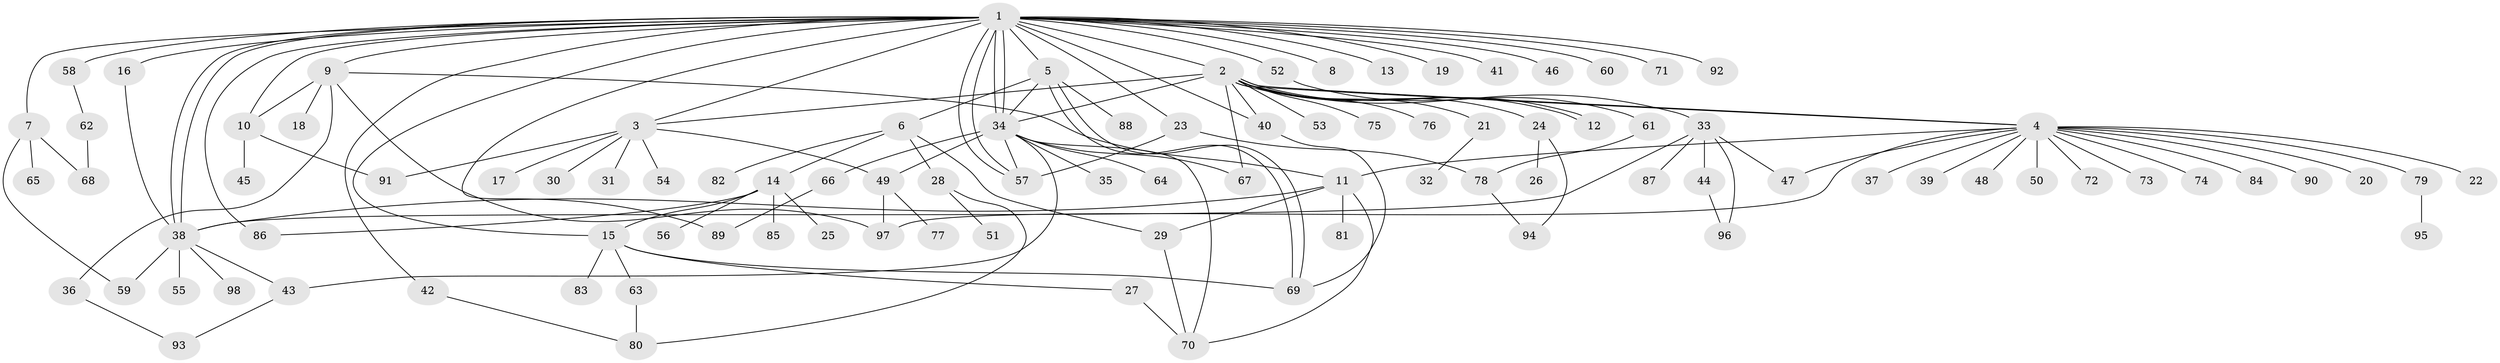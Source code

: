 // coarse degree distribution, {1: 0.896551724137931, 12: 0.034482758620689655, 2: 0.034482758620689655, 16: 0.034482758620689655}
// Generated by graph-tools (version 1.1) at 2025/51/03/04/25 21:51:16]
// undirected, 98 vertices, 138 edges
graph export_dot {
graph [start="1"]
  node [color=gray90,style=filled];
  1;
  2;
  3;
  4;
  5;
  6;
  7;
  8;
  9;
  10;
  11;
  12;
  13;
  14;
  15;
  16;
  17;
  18;
  19;
  20;
  21;
  22;
  23;
  24;
  25;
  26;
  27;
  28;
  29;
  30;
  31;
  32;
  33;
  34;
  35;
  36;
  37;
  38;
  39;
  40;
  41;
  42;
  43;
  44;
  45;
  46;
  47;
  48;
  49;
  50;
  51;
  52;
  53;
  54;
  55;
  56;
  57;
  58;
  59;
  60;
  61;
  62;
  63;
  64;
  65;
  66;
  67;
  68;
  69;
  70;
  71;
  72;
  73;
  74;
  75;
  76;
  77;
  78;
  79;
  80;
  81;
  82;
  83;
  84;
  85;
  86;
  87;
  88;
  89;
  90;
  91;
  92;
  93;
  94;
  95;
  96;
  97;
  98;
  1 -- 2;
  1 -- 3;
  1 -- 5;
  1 -- 7;
  1 -- 8;
  1 -- 9;
  1 -- 10;
  1 -- 13;
  1 -- 15;
  1 -- 16;
  1 -- 19;
  1 -- 23;
  1 -- 34;
  1 -- 34;
  1 -- 38;
  1 -- 38;
  1 -- 40;
  1 -- 41;
  1 -- 42;
  1 -- 46;
  1 -- 52;
  1 -- 57;
  1 -- 57;
  1 -- 58;
  1 -- 60;
  1 -- 71;
  1 -- 86;
  1 -- 89;
  1 -- 92;
  2 -- 3;
  2 -- 4;
  2 -- 4;
  2 -- 12;
  2 -- 12;
  2 -- 21;
  2 -- 24;
  2 -- 33;
  2 -- 34;
  2 -- 40;
  2 -- 53;
  2 -- 67;
  2 -- 75;
  2 -- 76;
  3 -- 17;
  3 -- 30;
  3 -- 31;
  3 -- 49;
  3 -- 54;
  3 -- 91;
  4 -- 11;
  4 -- 20;
  4 -- 22;
  4 -- 37;
  4 -- 39;
  4 -- 47;
  4 -- 48;
  4 -- 50;
  4 -- 72;
  4 -- 73;
  4 -- 74;
  4 -- 79;
  4 -- 84;
  4 -- 90;
  4 -- 97;
  5 -- 6;
  5 -- 34;
  5 -- 69;
  5 -- 69;
  5 -- 88;
  6 -- 14;
  6 -- 28;
  6 -- 29;
  6 -- 82;
  7 -- 59;
  7 -- 65;
  7 -- 68;
  9 -- 10;
  9 -- 11;
  9 -- 18;
  9 -- 36;
  9 -- 97;
  10 -- 45;
  10 -- 91;
  11 -- 29;
  11 -- 38;
  11 -- 70;
  11 -- 81;
  14 -- 15;
  14 -- 25;
  14 -- 56;
  14 -- 85;
  14 -- 86;
  15 -- 27;
  15 -- 63;
  15 -- 69;
  15 -- 83;
  16 -- 38;
  21 -- 32;
  23 -- 57;
  23 -- 78;
  24 -- 26;
  24 -- 94;
  27 -- 70;
  28 -- 51;
  28 -- 80;
  29 -- 70;
  33 -- 38;
  33 -- 44;
  33 -- 47;
  33 -- 87;
  33 -- 96;
  34 -- 35;
  34 -- 43;
  34 -- 49;
  34 -- 57;
  34 -- 64;
  34 -- 66;
  34 -- 67;
  34 -- 70;
  36 -- 93;
  38 -- 43;
  38 -- 55;
  38 -- 59;
  38 -- 98;
  40 -- 69;
  42 -- 80;
  43 -- 93;
  44 -- 96;
  49 -- 77;
  49 -- 97;
  52 -- 61;
  58 -- 62;
  61 -- 78;
  62 -- 68;
  63 -- 80;
  66 -- 89;
  78 -- 94;
  79 -- 95;
}
